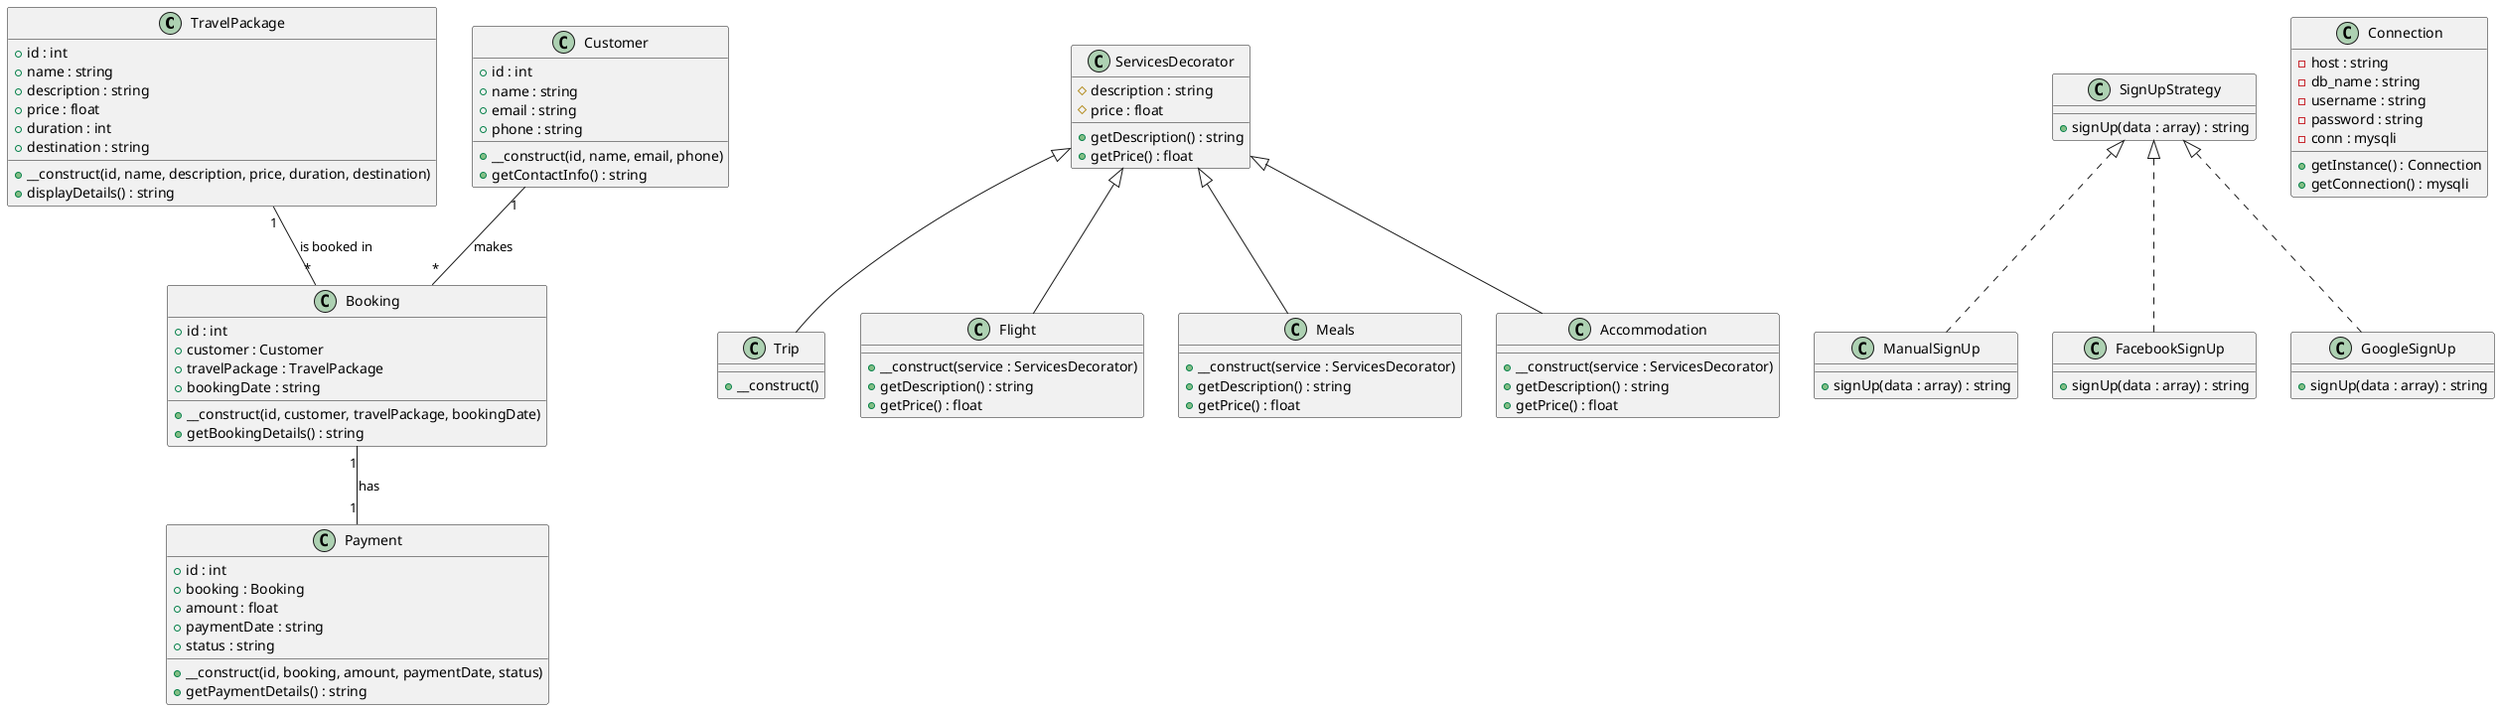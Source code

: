 @startuml class_diagram

class TravelPackage {
    +id : int
    +name : string
    +description : string
    +price : float
    +duration : int
    +destination : string
    +__construct(id, name, description, price, duration, destination)
    +displayDetails() : string
}

class Customer {
    +id : int
    +name : string
    +email : string
    +phone : string
    +__construct(id, name, email, phone)
    +getContactInfo() : string
}

class Booking {
    +id : int
    +customer : Customer
    +travelPackage : TravelPackage
    +bookingDate : string
    +__construct(id, customer, travelPackage, bookingDate)
    +getBookingDetails() : string
}

class Payment {
    +id : int
    +booking : Booking
    +amount : float
    +paymentDate : string
    +status : string
    +__construct(id, booking, amount, paymentDate, status)
    +getPaymentDetails() : string
}

class ServicesDecorator {
    #description : string
    #price : float
    +getDescription() : string
    +getPrice() : float
}

class Trip {
    +__construct()
}

class Flight {
    +__construct(service : ServicesDecorator)
    +getDescription() : string
    +getPrice() : float
}

class Meals {
    +__construct(service : ServicesDecorator)
    +getDescription() : string
    +getPrice() : float
}

class Accommodation {
    +__construct(service : ServicesDecorator)
    +getDescription() : string
    +getPrice() : float
}

class SignUpStrategy {
    +signUp(data : array) : string
}

class ManualSignUp {
    +signUp(data : array) : string
}

class FacebookSignUp {
    +signUp(data : array) : string
}

class GoogleSignUp {
    +signUp(data : array) : string
}

class Connection {
    -host : string
    -db_name : string
    -username : string
    -password : string
    -conn : mysqli
    +getInstance() : Connection
    +getConnection() : mysqli
}

Customer "1" -- "*" Booking : makes
TravelPackage "1" -- "*" Booking : is booked in
Booking "1" -- "1" Payment : has
ServicesDecorator <|-- Trip
ServicesDecorator <|-- Flight
ServicesDecorator <|-- Meals
ServicesDecorator <|-- Accommodation
SignUpStrategy <|.. ManualSignUp
SignUpStrategy <|.. FacebookSignUp
SignUpStrategy <|.. GoogleSignUp

@enduml

